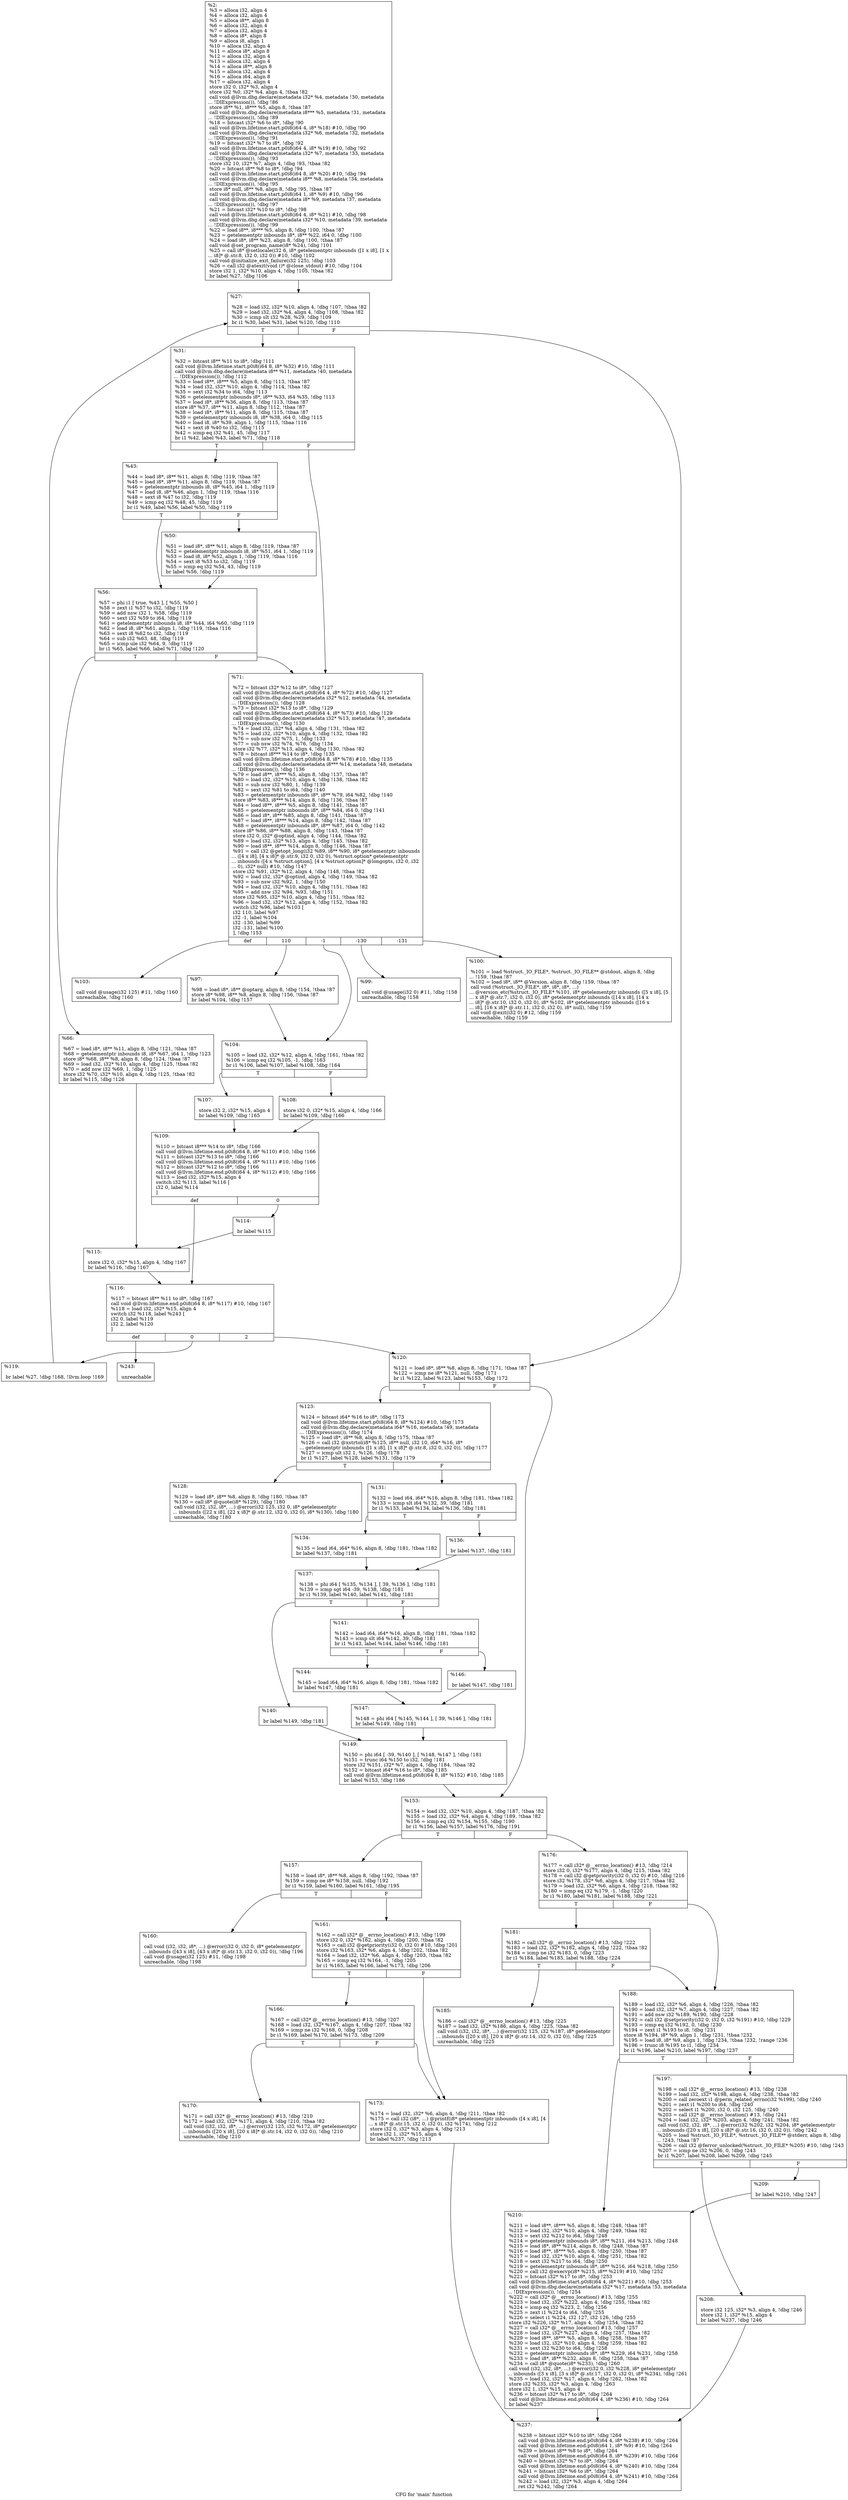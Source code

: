 digraph "CFG for 'main' function" {
	label="CFG for 'main' function";

	Node0x10a3cc0 [shape=record,label="{%2:\l  %3 = alloca i32, align 4\l  %4 = alloca i32, align 4\l  %5 = alloca i8**, align 8\l  %6 = alloca i32, align 4\l  %7 = alloca i32, align 4\l  %8 = alloca i8*, align 8\l  %9 = alloca i8, align 1\l  %10 = alloca i32, align 4\l  %11 = alloca i8*, align 8\l  %12 = alloca i32, align 4\l  %13 = alloca i32, align 4\l  %14 = alloca i8**, align 8\l  %15 = alloca i32, align 4\l  %16 = alloca i64, align 8\l  %17 = alloca i32, align 4\l  store i32 0, i32* %3, align 4\l  store i32 %0, i32* %4, align 4, !tbaa !82\l  call void @llvm.dbg.declare(metadata i32* %4, metadata !30, metadata\l... !DIExpression()), !dbg !86\l  store i8** %1, i8*** %5, align 8, !tbaa !87\l  call void @llvm.dbg.declare(metadata i8*** %5, metadata !31, metadata\l... !DIExpression()), !dbg !89\l  %18 = bitcast i32* %6 to i8*, !dbg !90\l  call void @llvm.lifetime.start.p0i8(i64 4, i8* %18) #10, !dbg !90\l  call void @llvm.dbg.declare(metadata i32* %6, metadata !32, metadata\l... !DIExpression()), !dbg !91\l  %19 = bitcast i32* %7 to i8*, !dbg !92\l  call void @llvm.lifetime.start.p0i8(i64 4, i8* %19) #10, !dbg !92\l  call void @llvm.dbg.declare(metadata i32* %7, metadata !33, metadata\l... !DIExpression()), !dbg !93\l  store i32 10, i32* %7, align 4, !dbg !93, !tbaa !82\l  %20 = bitcast i8** %8 to i8*, !dbg !94\l  call void @llvm.lifetime.start.p0i8(i64 8, i8* %20) #10, !dbg !94\l  call void @llvm.dbg.declare(metadata i8** %8, metadata !34, metadata\l... !DIExpression()), !dbg !95\l  store i8* null, i8** %8, align 8, !dbg !95, !tbaa !87\l  call void @llvm.lifetime.start.p0i8(i64 1, i8* %9) #10, !dbg !96\l  call void @llvm.dbg.declare(metadata i8* %9, metadata !37, metadata\l... !DIExpression()), !dbg !97\l  %21 = bitcast i32* %10 to i8*, !dbg !98\l  call void @llvm.lifetime.start.p0i8(i64 4, i8* %21) #10, !dbg !98\l  call void @llvm.dbg.declare(metadata i32* %10, metadata !39, metadata\l... !DIExpression()), !dbg !99\l  %22 = load i8**, i8*** %5, align 8, !dbg !100, !tbaa !87\l  %23 = getelementptr inbounds i8*, i8** %22, i64 0, !dbg !100\l  %24 = load i8*, i8** %23, align 8, !dbg !100, !tbaa !87\l  call void @set_program_name(i8* %24), !dbg !101\l  %25 = call i8* @setlocale(i32 6, i8* getelementptr inbounds ([1 x i8], [1 x\l... i8]* @.str.8, i32 0, i32 0)) #10, !dbg !102\l  call void @initialize_exit_failure(i32 125), !dbg !103\l  %26 = call i32 @atexit(void ()* @close_stdout) #10, !dbg !104\l  store i32 1, i32* %10, align 4, !dbg !105, !tbaa !82\l  br label %27, !dbg !106\l}"];
	Node0x10a3cc0 -> Node0x10a3d10;
	Node0x10a3d10 [shape=record,label="{%27:\l\l  %28 = load i32, i32* %10, align 4, !dbg !107, !tbaa !82\l  %29 = load i32, i32* %4, align 4, !dbg !108, !tbaa !82\l  %30 = icmp slt i32 %28, %29, !dbg !109\l  br i1 %30, label %31, label %120, !dbg !110\l|{<s0>T|<s1>F}}"];
	Node0x10a3d10:s0 -> Node0x10a3d60;
	Node0x10a3d10:s1 -> Node0x10a4300;
	Node0x10a3d60 [shape=record,label="{%31:\l\l  %32 = bitcast i8** %11 to i8*, !dbg !111\l  call void @llvm.lifetime.start.p0i8(i64 8, i8* %32) #10, !dbg !111\l  call void @llvm.dbg.declare(metadata i8** %11, metadata !40, metadata\l... !DIExpression()), !dbg !112\l  %33 = load i8**, i8*** %5, align 8, !dbg !113, !tbaa !87\l  %34 = load i32, i32* %10, align 4, !dbg !114, !tbaa !82\l  %35 = sext i32 %34 to i64, !dbg !113\l  %36 = getelementptr inbounds i8*, i8** %33, i64 %35, !dbg !113\l  %37 = load i8*, i8** %36, align 8, !dbg !113, !tbaa !87\l  store i8* %37, i8** %11, align 8, !dbg !112, !tbaa !87\l  %38 = load i8*, i8** %11, align 8, !dbg !115, !tbaa !87\l  %39 = getelementptr inbounds i8, i8* %38, i64 0, !dbg !115\l  %40 = load i8, i8* %39, align 1, !dbg !115, !tbaa !116\l  %41 = sext i8 %40 to i32, !dbg !115\l  %42 = icmp eq i32 %41, 45, !dbg !117\l  br i1 %42, label %43, label %71, !dbg !118\l|{<s0>T|<s1>F}}"];
	Node0x10a3d60:s0 -> Node0x10a3db0;
	Node0x10a3d60:s1 -> Node0x10a3ef0;
	Node0x10a3db0 [shape=record,label="{%43:\l\l  %44 = load i8*, i8** %11, align 8, !dbg !119, !tbaa !87\l  %45 = load i8*, i8** %11, align 8, !dbg !119, !tbaa !87\l  %46 = getelementptr inbounds i8, i8* %45, i64 1, !dbg !119\l  %47 = load i8, i8* %46, align 1, !dbg !119, !tbaa !116\l  %48 = sext i8 %47 to i32, !dbg !119\l  %49 = icmp eq i32 %48, 45, !dbg !119\l  br i1 %49, label %56, label %50, !dbg !119\l|{<s0>T|<s1>F}}"];
	Node0x10a3db0:s0 -> Node0x10a3e50;
	Node0x10a3db0:s1 -> Node0x10a3e00;
	Node0x10a3e00 [shape=record,label="{%50:\l\l  %51 = load i8*, i8** %11, align 8, !dbg !119, !tbaa !87\l  %52 = getelementptr inbounds i8, i8* %51, i64 1, !dbg !119\l  %53 = load i8, i8* %52, align 1, !dbg !119, !tbaa !116\l  %54 = sext i8 %53 to i32, !dbg !119\l  %55 = icmp eq i32 %54, 43, !dbg !119\l  br label %56, !dbg !119\l}"];
	Node0x10a3e00 -> Node0x10a3e50;
	Node0x10a3e50 [shape=record,label="{%56:\l\l  %57 = phi i1 [ true, %43 ], [ %55, %50 ]\l  %58 = zext i1 %57 to i32, !dbg !119\l  %59 = add nsw i32 1, %58, !dbg !119\l  %60 = sext i32 %59 to i64, !dbg !119\l  %61 = getelementptr inbounds i8, i8* %44, i64 %60, !dbg !119\l  %62 = load i8, i8* %61, align 1, !dbg !119, !tbaa !116\l  %63 = sext i8 %62 to i32, !dbg !119\l  %64 = sub i32 %63, 48, !dbg !119\l  %65 = icmp ule i32 %64, 9, !dbg !119\l  br i1 %65, label %66, label %71, !dbg !120\l|{<s0>T|<s1>F}}"];
	Node0x10a3e50:s0 -> Node0x10a3ea0;
	Node0x10a3e50:s1 -> Node0x10a3ef0;
	Node0x10a3ea0 [shape=record,label="{%66:\l\l  %67 = load i8*, i8** %11, align 8, !dbg !121, !tbaa !87\l  %68 = getelementptr inbounds i8, i8* %67, i64 1, !dbg !123\l  store i8* %68, i8** %8, align 8, !dbg !124, !tbaa !87\l  %69 = load i32, i32* %10, align 4, !dbg !125, !tbaa !82\l  %70 = add nsw i32 %69, 1, !dbg !125\l  store i32 %70, i32* %10, align 4, !dbg !125, !tbaa !82\l  br label %115, !dbg !126\l}"];
	Node0x10a3ea0 -> Node0x10a4210;
	Node0x10a3ef0 [shape=record,label="{%71:\l\l  %72 = bitcast i32* %12 to i8*, !dbg !127\l  call void @llvm.lifetime.start.p0i8(i64 4, i8* %72) #10, !dbg !127\l  call void @llvm.dbg.declare(metadata i32* %12, metadata !44, metadata\l... !DIExpression()), !dbg !128\l  %73 = bitcast i32* %13 to i8*, !dbg !129\l  call void @llvm.lifetime.start.p0i8(i64 4, i8* %73) #10, !dbg !129\l  call void @llvm.dbg.declare(metadata i32* %13, metadata !47, metadata\l... !DIExpression()), !dbg !130\l  %74 = load i32, i32* %4, align 4, !dbg !131, !tbaa !82\l  %75 = load i32, i32* %10, align 4, !dbg !132, !tbaa !82\l  %76 = sub nsw i32 %75, 1, !dbg !133\l  %77 = sub nsw i32 %74, %76, !dbg !134\l  store i32 %77, i32* %13, align 4, !dbg !130, !tbaa !82\l  %78 = bitcast i8*** %14 to i8*, !dbg !135\l  call void @llvm.lifetime.start.p0i8(i64 8, i8* %78) #10, !dbg !135\l  call void @llvm.dbg.declare(metadata i8*** %14, metadata !48, metadata\l... !DIExpression()), !dbg !136\l  %79 = load i8**, i8*** %5, align 8, !dbg !137, !tbaa !87\l  %80 = load i32, i32* %10, align 4, !dbg !138, !tbaa !82\l  %81 = sub nsw i32 %80, 1, !dbg !139\l  %82 = sext i32 %81 to i64, !dbg !140\l  %83 = getelementptr inbounds i8*, i8** %79, i64 %82, !dbg !140\l  store i8** %83, i8*** %14, align 8, !dbg !136, !tbaa !87\l  %84 = load i8**, i8*** %5, align 8, !dbg !141, !tbaa !87\l  %85 = getelementptr inbounds i8*, i8** %84, i64 0, !dbg !141\l  %86 = load i8*, i8** %85, align 8, !dbg !141, !tbaa !87\l  %87 = load i8**, i8*** %14, align 8, !dbg !142, !tbaa !87\l  %88 = getelementptr inbounds i8*, i8** %87, i64 0, !dbg !142\l  store i8* %86, i8** %88, align 8, !dbg !143, !tbaa !87\l  store i32 0, i32* @optind, align 4, !dbg !144, !tbaa !82\l  %89 = load i32, i32* %13, align 4, !dbg !145, !tbaa !82\l  %90 = load i8**, i8*** %14, align 8, !dbg !146, !tbaa !87\l  %91 = call i32 @getopt_long(i32 %89, i8** %90, i8* getelementptr inbounds\l... ([4 x i8], [4 x i8]* @.str.9, i32 0, i32 0), %struct.option* getelementptr\l... inbounds ([4 x %struct.option], [4 x %struct.option]* @longopts, i32 0, i32\l... 0), i32* null) #10, !dbg !147\l  store i32 %91, i32* %12, align 4, !dbg !148, !tbaa !82\l  %92 = load i32, i32* @optind, align 4, !dbg !149, !tbaa !82\l  %93 = sub nsw i32 %92, 1, !dbg !150\l  %94 = load i32, i32* %10, align 4, !dbg !151, !tbaa !82\l  %95 = add nsw i32 %94, %93, !dbg !151\l  store i32 %95, i32* %10, align 4, !dbg !151, !tbaa !82\l  %96 = load i32, i32* %12, align 4, !dbg !152, !tbaa !82\l  switch i32 %96, label %103 [\l    i32 110, label %97\l    i32 -1, label %104\l    i32 -130, label %99\l    i32 -131, label %100\l  ], !dbg !153\l|{<s0>def|<s1>110|<s2>-1|<s3>-130|<s4>-131}}"];
	Node0x10a3ef0:s0 -> Node0x10a4030;
	Node0x10a3ef0:s1 -> Node0x10a3f40;
	Node0x10a3ef0:s2 -> Node0x10a4080;
	Node0x10a3ef0:s3 -> Node0x10a3f90;
	Node0x10a3ef0:s4 -> Node0x10a3fe0;
	Node0x10a3f40 [shape=record,label="{%97:\l\l  %98 = load i8*, i8** @optarg, align 8, !dbg !154, !tbaa !87\l  store i8* %98, i8** %8, align 8, !dbg !156, !tbaa !87\l  br label %104, !dbg !157\l}"];
	Node0x10a3f40 -> Node0x10a4080;
	Node0x10a3f90 [shape=record,label="{%99:\l\l  call void @usage(i32 0) #11, !dbg !158\l  unreachable, !dbg !158\l}"];
	Node0x10a3fe0 [shape=record,label="{%100:\l\l  %101 = load %struct._IO_FILE*, %struct._IO_FILE** @stdout, align 8, !dbg\l... !159, !tbaa !87\l  %102 = load i8*, i8** @Version, align 8, !dbg !159, !tbaa !87\l  call void (%struct._IO_FILE*, i8*, i8*, i8*, ...)\l... @version_etc(%struct._IO_FILE* %101, i8* getelementptr inbounds ([5 x i8], [5\l... x i8]* @.str.7, i32 0, i32 0), i8* getelementptr inbounds ([14 x i8], [14 x\l... i8]* @.str.10, i32 0, i32 0), i8* %102, i8* getelementptr inbounds ([16 x\l... i8], [16 x i8]* @.str.11, i32 0, i32 0), i8* null), !dbg !159\l  call void @exit(i32 0) #12, !dbg !159\l  unreachable, !dbg !159\l}"];
	Node0x10a4030 [shape=record,label="{%103:\l\l  call void @usage(i32 125) #11, !dbg !160\l  unreachable, !dbg !160\l}"];
	Node0x10a4080 [shape=record,label="{%104:\l\l  %105 = load i32, i32* %12, align 4, !dbg !161, !tbaa !82\l  %106 = icmp eq i32 %105, -1, !dbg !163\l  br i1 %106, label %107, label %108, !dbg !164\l|{<s0>T|<s1>F}}"];
	Node0x10a4080:s0 -> Node0x10a40d0;
	Node0x10a4080:s1 -> Node0x10a4120;
	Node0x10a40d0 [shape=record,label="{%107:\l\l  store i32 2, i32* %15, align 4\l  br label %109, !dbg !165\l}"];
	Node0x10a40d0 -> Node0x10a4170;
	Node0x10a4120 [shape=record,label="{%108:\l\l  store i32 0, i32* %15, align 4, !dbg !166\l  br label %109, !dbg !166\l}"];
	Node0x10a4120 -> Node0x10a4170;
	Node0x10a4170 [shape=record,label="{%109:\l\l  %110 = bitcast i8*** %14 to i8*, !dbg !166\l  call void @llvm.lifetime.end.p0i8(i64 8, i8* %110) #10, !dbg !166\l  %111 = bitcast i32* %13 to i8*, !dbg !166\l  call void @llvm.lifetime.end.p0i8(i64 4, i8* %111) #10, !dbg !166\l  %112 = bitcast i32* %12 to i8*, !dbg !166\l  call void @llvm.lifetime.end.p0i8(i64 4, i8* %112) #10, !dbg !166\l  %113 = load i32, i32* %15, align 4\l  switch i32 %113, label %116 [\l    i32 0, label %114\l  ]\l|{<s0>def|<s1>0}}"];
	Node0x10a4170:s0 -> Node0x10a4260;
	Node0x10a4170:s1 -> Node0x10a41c0;
	Node0x10a41c0 [shape=record,label="{%114:\l\l  br label %115\l}"];
	Node0x10a41c0 -> Node0x10a4210;
	Node0x10a4210 [shape=record,label="{%115:\l\l  store i32 0, i32* %15, align 4, !dbg !167\l  br label %116, !dbg !167\l}"];
	Node0x10a4210 -> Node0x10a4260;
	Node0x10a4260 [shape=record,label="{%116:\l\l  %117 = bitcast i8** %11 to i8*, !dbg !167\l  call void @llvm.lifetime.end.p0i8(i64 8, i8* %117) #10, !dbg !167\l  %118 = load i32, i32* %15, align 4\l  switch i32 %118, label %243 [\l    i32 0, label %119\l    i32 2, label %120\l  ]\l|{<s0>def|<s1>0|<s2>2}}"];
	Node0x10a4260:s0 -> Node0x10a4c10;
	Node0x10a4260:s1 -> Node0x10a42b0;
	Node0x10a4260:s2 -> Node0x10a4300;
	Node0x10a42b0 [shape=record,label="{%119:\l\l  br label %27, !dbg !168, !llvm.loop !169\l}"];
	Node0x10a42b0 -> Node0x10a3d10;
	Node0x10a4300 [shape=record,label="{%120:\l\l  %121 = load i8*, i8** %8, align 8, !dbg !171, !tbaa !87\l  %122 = icmp ne i8* %121, null, !dbg !171\l  br i1 %122, label %123, label %153, !dbg !172\l|{<s0>T|<s1>F}}"];
	Node0x10a4300:s0 -> Node0x10a4350;
	Node0x10a4300:s1 -> Node0x10a4710;
	Node0x10a4350 [shape=record,label="{%123:\l\l  %124 = bitcast i64* %16 to i8*, !dbg !173\l  call void @llvm.lifetime.start.p0i8(i64 8, i8* %124) #10, !dbg !173\l  call void @llvm.dbg.declare(metadata i64* %16, metadata !49, metadata\l... !DIExpression()), !dbg !174\l  %125 = load i8*, i8** %8, align 8, !dbg !175, !tbaa !87\l  %126 = call i32 @xstrtol(i8* %125, i8** null, i32 10, i64* %16, i8*\l... getelementptr inbounds ([1 x i8], [1 x i8]* @.str.8, i32 0, i32 0)), !dbg !177\l  %127 = icmp ult i32 1, %126, !dbg !178\l  br i1 %127, label %128, label %131, !dbg !179\l|{<s0>T|<s1>F}}"];
	Node0x10a4350:s0 -> Node0x10a43a0;
	Node0x10a4350:s1 -> Node0x10a43f0;
	Node0x10a43a0 [shape=record,label="{%128:\l\l  %129 = load i8*, i8** %8, align 8, !dbg !180, !tbaa !87\l  %130 = call i8* @quote(i8* %129), !dbg !180\l  call void (i32, i32, i8*, ...) @error(i32 125, i32 0, i8* getelementptr\l... inbounds ([22 x i8], [22 x i8]* @.str.12, i32 0, i32 0), i8* %130), !dbg !180\l  unreachable, !dbg !180\l}"];
	Node0x10a43f0 [shape=record,label="{%131:\l\l  %132 = load i64, i64* %16, align 8, !dbg !181, !tbaa !182\l  %133 = icmp slt i64 %132, 39, !dbg !181\l  br i1 %133, label %134, label %136, !dbg !181\l|{<s0>T|<s1>F}}"];
	Node0x10a43f0:s0 -> Node0x10a4440;
	Node0x10a43f0:s1 -> Node0x10a4490;
	Node0x10a4440 [shape=record,label="{%134:\l\l  %135 = load i64, i64* %16, align 8, !dbg !181, !tbaa !182\l  br label %137, !dbg !181\l}"];
	Node0x10a4440 -> Node0x10a44e0;
	Node0x10a4490 [shape=record,label="{%136:\l\l  br label %137, !dbg !181\l}"];
	Node0x10a4490 -> Node0x10a44e0;
	Node0x10a44e0 [shape=record,label="{%137:\l\l  %138 = phi i64 [ %135, %134 ], [ 39, %136 ], !dbg !181\l  %139 = icmp sgt i64 -39, %138, !dbg !181\l  br i1 %139, label %140, label %141, !dbg !181\l|{<s0>T|<s1>F}}"];
	Node0x10a44e0:s0 -> Node0x10a4530;
	Node0x10a44e0:s1 -> Node0x10a4580;
	Node0x10a4530 [shape=record,label="{%140:\l\l  br label %149, !dbg !181\l}"];
	Node0x10a4530 -> Node0x10a46c0;
	Node0x10a4580 [shape=record,label="{%141:\l\l  %142 = load i64, i64* %16, align 8, !dbg !181, !tbaa !182\l  %143 = icmp slt i64 %142, 39, !dbg !181\l  br i1 %143, label %144, label %146, !dbg !181\l|{<s0>T|<s1>F}}"];
	Node0x10a4580:s0 -> Node0x10a45d0;
	Node0x10a4580:s1 -> Node0x10a4620;
	Node0x10a45d0 [shape=record,label="{%144:\l\l  %145 = load i64, i64* %16, align 8, !dbg !181, !tbaa !182\l  br label %147, !dbg !181\l}"];
	Node0x10a45d0 -> Node0x10a4670;
	Node0x10a4620 [shape=record,label="{%146:\l\l  br label %147, !dbg !181\l}"];
	Node0x10a4620 -> Node0x10a4670;
	Node0x10a4670 [shape=record,label="{%147:\l\l  %148 = phi i64 [ %145, %144 ], [ 39, %146 ], !dbg !181\l  br label %149, !dbg !181\l}"];
	Node0x10a4670 -> Node0x10a46c0;
	Node0x10a46c0 [shape=record,label="{%149:\l\l  %150 = phi i64 [ -39, %140 ], [ %148, %147 ], !dbg !181\l  %151 = trunc i64 %150 to i32, !dbg !181\l  store i32 %151, i32* %7, align 4, !dbg !184, !tbaa !82\l  %152 = bitcast i64* %16 to i8*, !dbg !185\l  call void @llvm.lifetime.end.p0i8(i64 8, i8* %152) #10, !dbg !185\l  br label %153, !dbg !186\l}"];
	Node0x10a46c0 -> Node0x10a4710;
	Node0x10a4710 [shape=record,label="{%153:\l\l  %154 = load i32, i32* %10, align 4, !dbg !187, !tbaa !82\l  %155 = load i32, i32* %4, align 4, !dbg !189, !tbaa !82\l  %156 = icmp eq i32 %154, %155, !dbg !190\l  br i1 %156, label %157, label %176, !dbg !191\l|{<s0>T|<s1>F}}"];
	Node0x10a4710:s0 -> Node0x10a4760;
	Node0x10a4710:s1 -> Node0x10a4940;
	Node0x10a4760 [shape=record,label="{%157:\l\l  %158 = load i8*, i8** %8, align 8, !dbg !192, !tbaa !87\l  %159 = icmp ne i8* %158, null, !dbg !192\l  br i1 %159, label %160, label %161, !dbg !195\l|{<s0>T|<s1>F}}"];
	Node0x10a4760:s0 -> Node0x10a47b0;
	Node0x10a4760:s1 -> Node0x10a4800;
	Node0x10a47b0 [shape=record,label="{%160:\l\l  call void (i32, i32, i8*, ...) @error(i32 0, i32 0, i8* getelementptr\l... inbounds ([43 x i8], [43 x i8]* @.str.13, i32 0, i32 0)), !dbg !196\l  call void @usage(i32 125) #11, !dbg !198\l  unreachable, !dbg !198\l}"];
	Node0x10a4800 [shape=record,label="{%161:\l\l  %162 = call i32* @__errno_location() #13, !dbg !199\l  store i32 0, i32* %162, align 4, !dbg !200, !tbaa !82\l  %163 = call i32 @getpriority(i32 0, i32 0) #10, !dbg !201\l  store i32 %163, i32* %6, align 4, !dbg !202, !tbaa !82\l  %164 = load i32, i32* %6, align 4, !dbg !203, !tbaa !82\l  %165 = icmp eq i32 %164, -1, !dbg !205\l  br i1 %165, label %166, label %173, !dbg !206\l|{<s0>T|<s1>F}}"];
	Node0x10a4800:s0 -> Node0x10a4850;
	Node0x10a4800:s1 -> Node0x10a48f0;
	Node0x10a4850 [shape=record,label="{%166:\l\l  %167 = call i32* @__errno_location() #13, !dbg !207\l  %168 = load i32, i32* %167, align 4, !dbg !207, !tbaa !82\l  %169 = icmp ne i32 %168, 0, !dbg !208\l  br i1 %169, label %170, label %173, !dbg !209\l|{<s0>T|<s1>F}}"];
	Node0x10a4850:s0 -> Node0x10a48a0;
	Node0x10a4850:s1 -> Node0x10a48f0;
	Node0x10a48a0 [shape=record,label="{%170:\l\l  %171 = call i32* @__errno_location() #13, !dbg !210\l  %172 = load i32, i32* %171, align 4, !dbg !210, !tbaa !82\l  call void (i32, i32, i8*, ...) @error(i32 125, i32 %172, i8* getelementptr\l... inbounds ([20 x i8], [20 x i8]* @.str.14, i32 0, i32 0)), !dbg !210\l  unreachable, !dbg !210\l}"];
	Node0x10a48f0 [shape=record,label="{%173:\l\l  %174 = load i32, i32* %6, align 4, !dbg !211, !tbaa !82\l  %175 = call i32 (i8*, ...) @printf(i8* getelementptr inbounds ([4 x i8], [4\l... x i8]* @.str.15, i32 0, i32 0), i32 %174), !dbg !212\l  store i32 0, i32* %3, align 4, !dbg !213\l  store i32 1, i32* %15, align 4\l  br label %237, !dbg !213\l}"];
	Node0x10a48f0 -> Node0x10a4bc0;
	Node0x10a4940 [shape=record,label="{%176:\l\l  %177 = call i32* @__errno_location() #13, !dbg !214\l  store i32 0, i32* %177, align 4, !dbg !215, !tbaa !82\l  %178 = call i32 @getpriority(i32 0, i32 0) #10, !dbg !216\l  store i32 %178, i32* %6, align 4, !dbg !217, !tbaa !82\l  %179 = load i32, i32* %6, align 4, !dbg !218, !tbaa !82\l  %180 = icmp eq i32 %179, -1, !dbg !220\l  br i1 %180, label %181, label %188, !dbg !221\l|{<s0>T|<s1>F}}"];
	Node0x10a4940:s0 -> Node0x10a4990;
	Node0x10a4940:s1 -> Node0x10a4a30;
	Node0x10a4990 [shape=record,label="{%181:\l\l  %182 = call i32* @__errno_location() #13, !dbg !222\l  %183 = load i32, i32* %182, align 4, !dbg !222, !tbaa !82\l  %184 = icmp ne i32 %183, 0, !dbg !223\l  br i1 %184, label %185, label %188, !dbg !224\l|{<s0>T|<s1>F}}"];
	Node0x10a4990:s0 -> Node0x10a49e0;
	Node0x10a4990:s1 -> Node0x10a4a30;
	Node0x10a49e0 [shape=record,label="{%185:\l\l  %186 = call i32* @__errno_location() #13, !dbg !225\l  %187 = load i32, i32* %186, align 4, !dbg !225, !tbaa !82\l  call void (i32, i32, i8*, ...) @error(i32 125, i32 %187, i8* getelementptr\l... inbounds ([20 x i8], [20 x i8]* @.str.14, i32 0, i32 0)), !dbg !225\l  unreachable, !dbg !225\l}"];
	Node0x10a4a30 [shape=record,label="{%188:\l\l  %189 = load i32, i32* %6, align 4, !dbg !226, !tbaa !82\l  %190 = load i32, i32* %7, align 4, !dbg !227, !tbaa !82\l  %191 = add nsw i32 %189, %190, !dbg !228\l  %192 = call i32 @setpriority(i32 0, i32 0, i32 %191) #10, !dbg !229\l  %193 = icmp eq i32 %192, 0, !dbg !230\l  %194 = zext i1 %193 to i8, !dbg !231\l  store i8 %194, i8* %9, align 1, !dbg !231, !tbaa !232\l  %195 = load i8, i8* %9, align 1, !dbg !234, !tbaa !232, !range !236\l  %196 = trunc i8 %195 to i1, !dbg !234\l  br i1 %196, label %210, label %197, !dbg !237\l|{<s0>T|<s1>F}}"];
	Node0x10a4a30:s0 -> Node0x10a4b70;
	Node0x10a4a30:s1 -> Node0x10a4a80;
	Node0x10a4a80 [shape=record,label="{%197:\l\l  %198 = call i32* @__errno_location() #13, !dbg !238\l  %199 = load i32, i32* %198, align 4, !dbg !238, !tbaa !82\l  %200 = call zeroext i1 @perm_related_errno(i32 %199), !dbg !240\l  %201 = zext i1 %200 to i64, !dbg !240\l  %202 = select i1 %200, i32 0, i32 125, !dbg !240\l  %203 = call i32* @__errno_location() #13, !dbg !241\l  %204 = load i32, i32* %203, align 4, !dbg !241, !tbaa !82\l  call void (i32, i32, i8*, ...) @error(i32 %202, i32 %204, i8* getelementptr\l... inbounds ([20 x i8], [20 x i8]* @.str.16, i32 0, i32 0)), !dbg !242\l  %205 = load %struct._IO_FILE*, %struct._IO_FILE** @stderr, align 8, !dbg\l... !243, !tbaa !87\l  %206 = call i32 @ferror_unlocked(%struct._IO_FILE* %205) #10, !dbg !243\l  %207 = icmp ne i32 %206, 0, !dbg !243\l  br i1 %207, label %208, label %209, !dbg !245\l|{<s0>T|<s1>F}}"];
	Node0x10a4a80:s0 -> Node0x10a4ad0;
	Node0x10a4a80:s1 -> Node0x10a4b20;
	Node0x10a4ad0 [shape=record,label="{%208:\l\l  store i32 125, i32* %3, align 4, !dbg !246\l  store i32 1, i32* %15, align 4\l  br label %237, !dbg !246\l}"];
	Node0x10a4ad0 -> Node0x10a4bc0;
	Node0x10a4b20 [shape=record,label="{%209:\l\l  br label %210, !dbg !247\l}"];
	Node0x10a4b20 -> Node0x10a4b70;
	Node0x10a4b70 [shape=record,label="{%210:\l\l  %211 = load i8**, i8*** %5, align 8, !dbg !248, !tbaa !87\l  %212 = load i32, i32* %10, align 4, !dbg !249, !tbaa !82\l  %213 = sext i32 %212 to i64, !dbg !248\l  %214 = getelementptr inbounds i8*, i8** %211, i64 %213, !dbg !248\l  %215 = load i8*, i8** %214, align 8, !dbg !248, !tbaa !87\l  %216 = load i8**, i8*** %5, align 8, !dbg !250, !tbaa !87\l  %217 = load i32, i32* %10, align 4, !dbg !251, !tbaa !82\l  %218 = sext i32 %217 to i64, !dbg !250\l  %219 = getelementptr inbounds i8*, i8** %216, i64 %218, !dbg !250\l  %220 = call i32 @execvp(i8* %215, i8** %219) #10, !dbg !252\l  %221 = bitcast i32* %17 to i8*, !dbg !253\l  call void @llvm.lifetime.start.p0i8(i64 4, i8* %221) #10, !dbg !253\l  call void @llvm.dbg.declare(metadata i32* %17, metadata !53, metadata\l... !DIExpression()), !dbg !254\l  %222 = call i32* @__errno_location() #13, !dbg !255\l  %223 = load i32, i32* %222, align 4, !dbg !255, !tbaa !82\l  %224 = icmp eq i32 %223, 2, !dbg !256\l  %225 = zext i1 %224 to i64, !dbg !255\l  %226 = select i1 %224, i32 127, i32 126, !dbg !255\l  store i32 %226, i32* %17, align 4, !dbg !254, !tbaa !82\l  %227 = call i32* @__errno_location() #13, !dbg !257\l  %228 = load i32, i32* %227, align 4, !dbg !257, !tbaa !82\l  %229 = load i8**, i8*** %5, align 8, !dbg !258, !tbaa !87\l  %230 = load i32, i32* %10, align 4, !dbg !259, !tbaa !82\l  %231 = sext i32 %230 to i64, !dbg !258\l  %232 = getelementptr inbounds i8*, i8** %229, i64 %231, !dbg !258\l  %233 = load i8*, i8** %232, align 8, !dbg !258, !tbaa !87\l  %234 = call i8* @quote(i8* %233), !dbg !260\l  call void (i32, i32, i8*, ...) @error(i32 0, i32 %228, i8* getelementptr\l... inbounds ([3 x i8], [3 x i8]* @.str.17, i32 0, i32 0), i8* %234), !dbg !261\l  %235 = load i32, i32* %17, align 4, !dbg !262, !tbaa !82\l  store i32 %235, i32* %3, align 4, !dbg !263\l  store i32 1, i32* %15, align 4\l  %236 = bitcast i32* %17 to i8*, !dbg !264\l  call void @llvm.lifetime.end.p0i8(i64 4, i8* %236) #10, !dbg !264\l  br label %237\l}"];
	Node0x10a4b70 -> Node0x10a4bc0;
	Node0x10a4bc0 [shape=record,label="{%237:\l\l  %238 = bitcast i32* %10 to i8*, !dbg !264\l  call void @llvm.lifetime.end.p0i8(i64 4, i8* %238) #10, !dbg !264\l  call void @llvm.lifetime.end.p0i8(i64 1, i8* %9) #10, !dbg !264\l  %239 = bitcast i8** %8 to i8*, !dbg !264\l  call void @llvm.lifetime.end.p0i8(i64 8, i8* %239) #10, !dbg !264\l  %240 = bitcast i32* %7 to i8*, !dbg !264\l  call void @llvm.lifetime.end.p0i8(i64 4, i8* %240) #10, !dbg !264\l  %241 = bitcast i32* %6 to i8*, !dbg !264\l  call void @llvm.lifetime.end.p0i8(i64 4, i8* %241) #10, !dbg !264\l  %242 = load i32, i32* %3, align 4, !dbg !264\l  ret i32 %242, !dbg !264\l}"];
	Node0x10a4c10 [shape=record,label="{%243:\l\l  unreachable\l}"];
}
